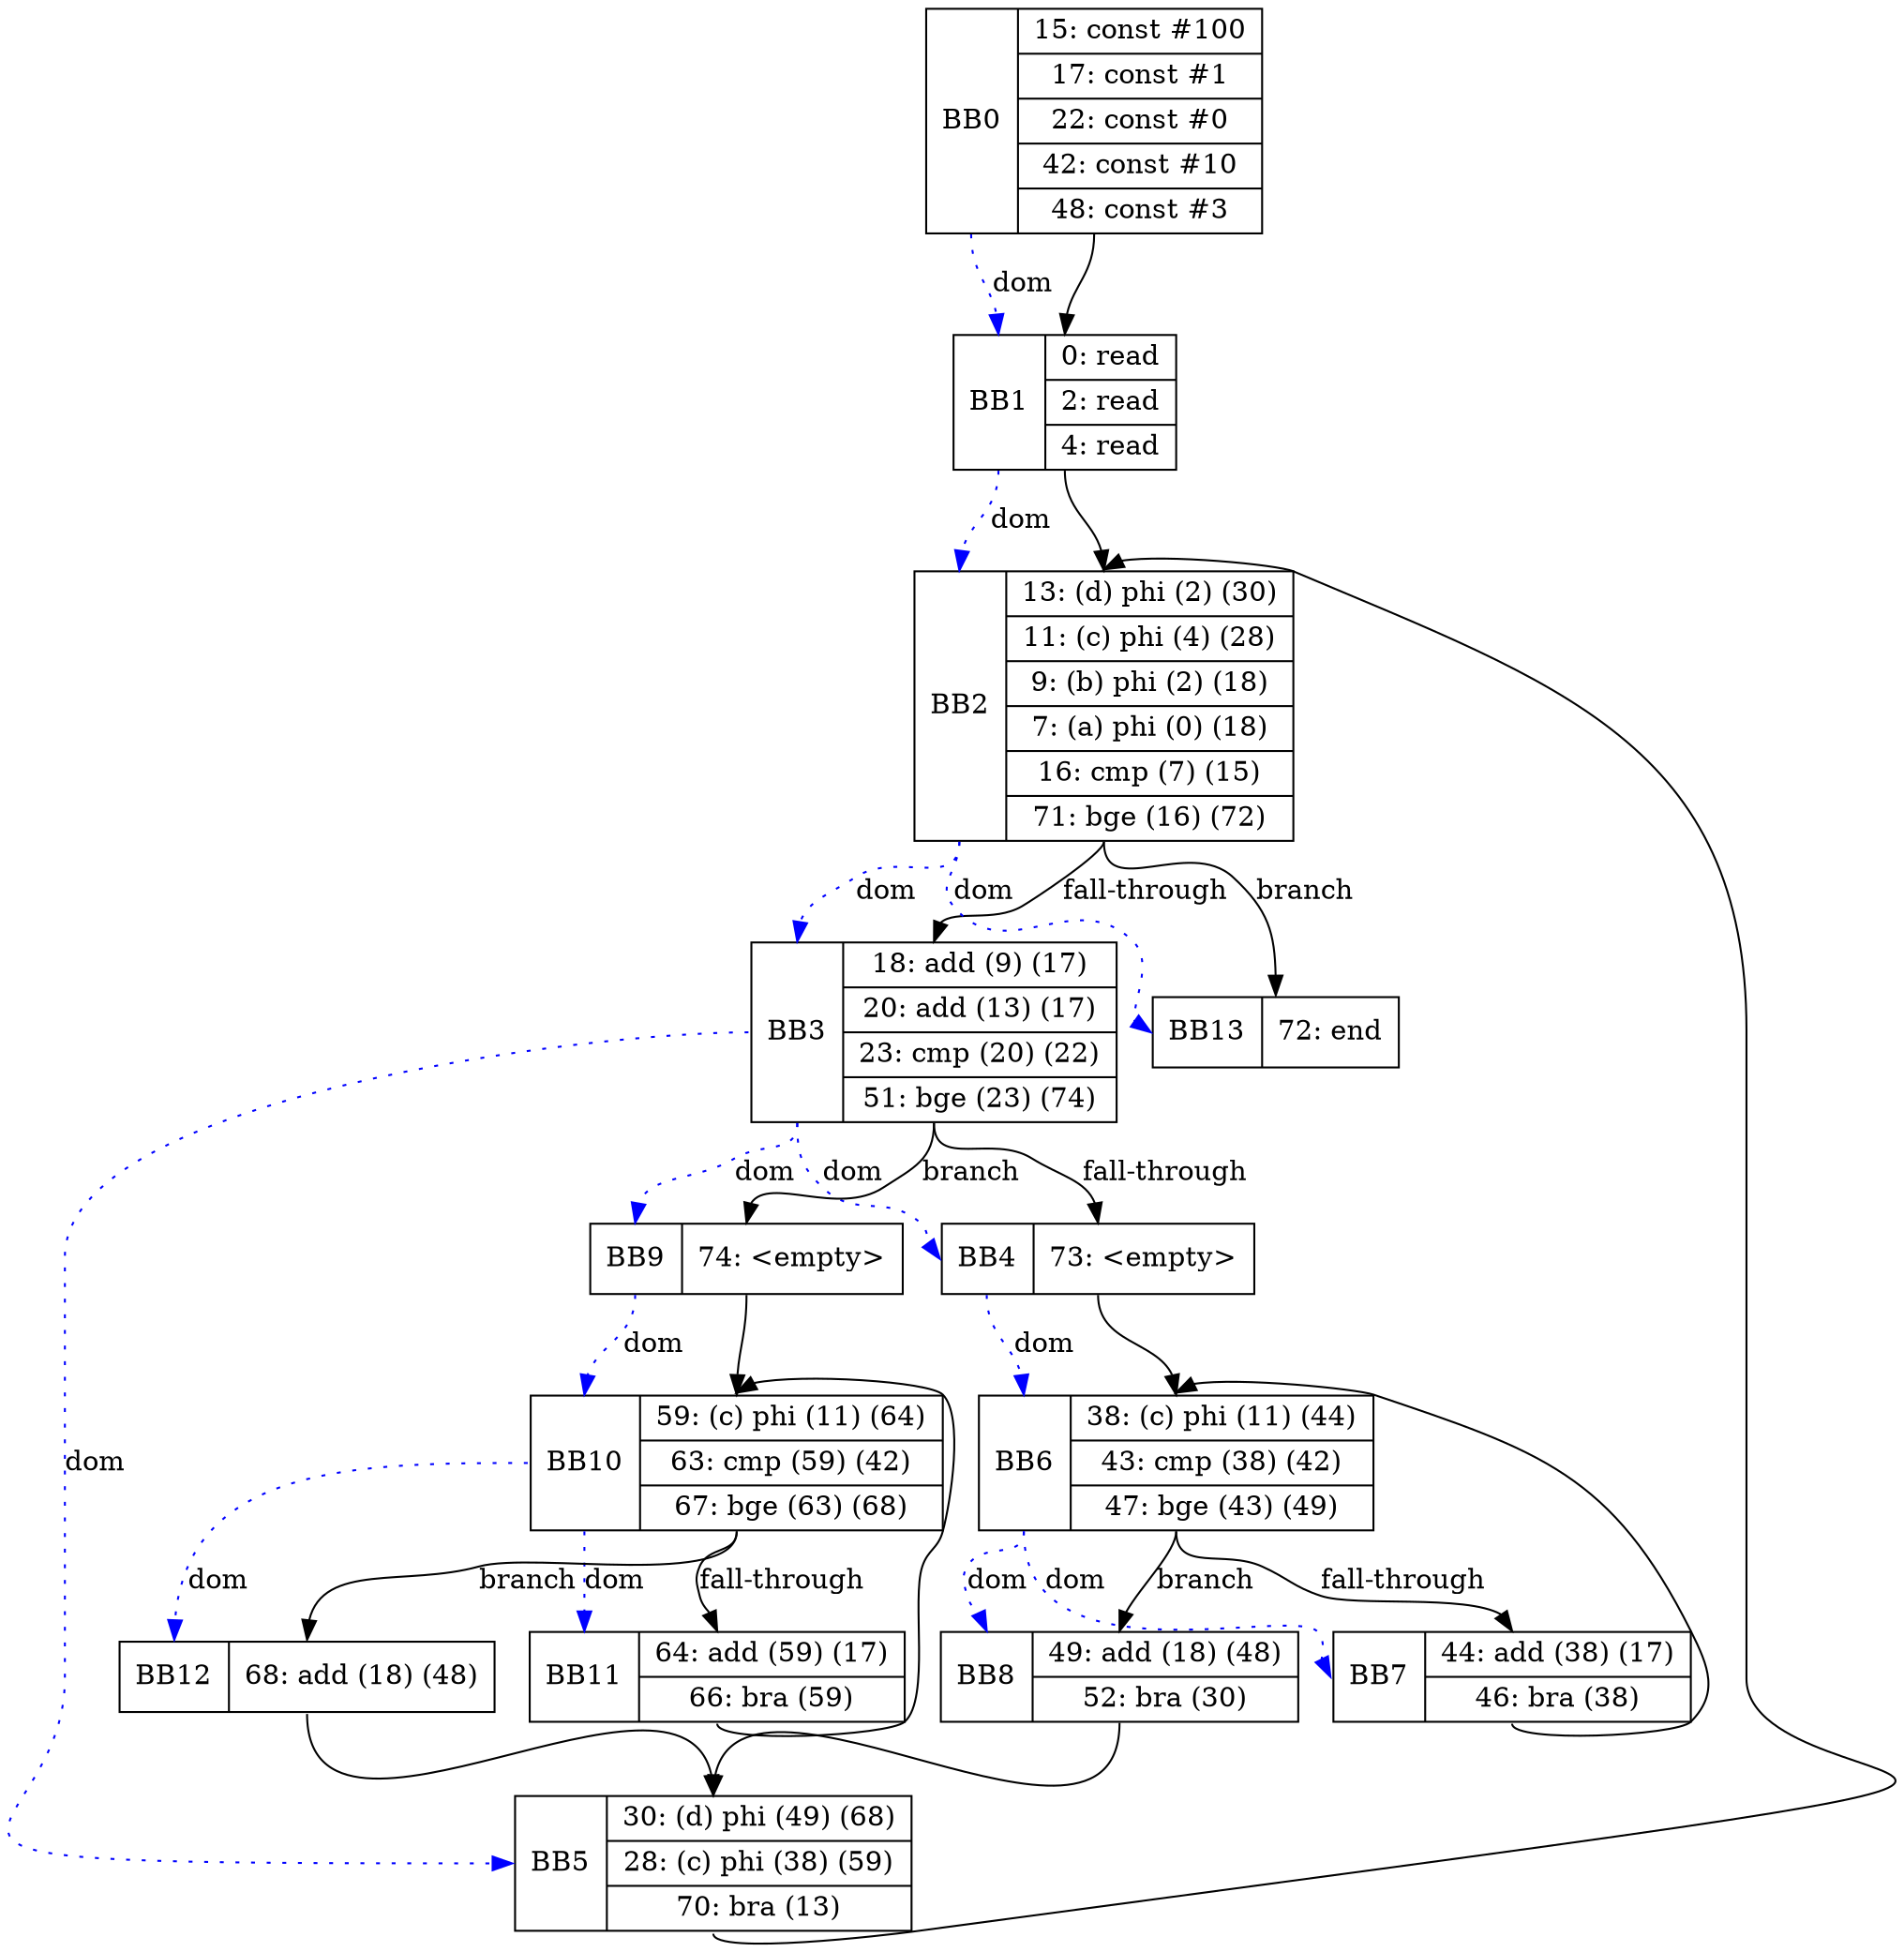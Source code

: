 digraph G {
	bb0 [shape=record, label="<b>BB0 | { 15: const #100 | 17: const #1 | 22: const #0 | 42: const #10 | 48: const #3 }"];


	bb1 [shape=record, label="<b>BB1 | { 0: read | 2: read | 4: read }"];
	bb1:s -> bb2:n ;
	bb0:b -> bb1:b [color=blue, style=dotted, label="dom"];


	bb2 [shape=record, label="<b>BB2 | { 13: (d) phi (2) (30) | 11: (c) phi (4) (28) | 9: (b) phi (2) (18) | 7: (a) phi (0) (18) | 16: cmp (7) (15) | 71: bge (16) (72) }"];
	bb2:s -> bb3:n [label="fall-through"];
	bb2:s -> bb13:n [label="branch"];
	bb1:b -> bb2:b [color=blue, style=dotted, label="dom"];


	bb3 [shape=record, label="<b>BB3 | { 18: add (9) (17) | 20: add (13) (17) | 23: cmp (20) (22) | 51: bge (23) (74) }"];
	bb3:s -> bb4:n [label="fall-through"];
	bb3:s -> bb9:n [label="branch"];
	bb2:b -> bb3:b [color=blue, style=dotted, label="dom"];


	bb4 [shape=record, label="<b>BB4 | { 73: \<empty\> }"];
	bb4:s -> bb6:n ;
	bb3:b -> bb4:b [color=blue, style=dotted, label="dom"];


	bb5 [shape=record, label="<b>BB5 | { 30: (d) phi (49) (68) | 28: (c) phi (38) (59) | 70: bra (13) }"];
	bb5:s -> bb2:n ;
	bb3:b -> bb5:b [color=blue, style=dotted, label="dom"];


	bb6 [shape=record, label="<b>BB6 | { 38: (c) phi (11) (44) | 43: cmp (38) (42) | 47: bge (43) (49) }"];
	bb6:s -> bb7:n [label="fall-through"];
	bb6:s -> bb8:n [label="branch"];
	bb4:b -> bb6:b [color=blue, style=dotted, label="dom"];


	bb7 [shape=record, label="<b>BB7 | { 44: add (38) (17) | 46: bra (38) }"];
	bb7:s -> bb6:n ;
	bb6:b -> bb7:b [color=blue, style=dotted, label="dom"];


	bb8 [shape=record, label="<b>BB8 | { 49: add (18) (48) | 52: bra (30) }"];
	bb8:s -> bb5:n ;
	bb6:b -> bb8:b [color=blue, style=dotted, label="dom"];


	bb9 [shape=record, label="<b>BB9 | { 74: \<empty\> }"];
	bb9:s -> bb10:n ;
	bb3:b -> bb9:b [color=blue, style=dotted, label="dom"];


	bb10 [shape=record, label="<b>BB10 | { 59: (c) phi (11) (64) | 63: cmp (59) (42) | 67: bge (63) (68) }"];
	bb10:s -> bb11:n [label="fall-through"];
	bb10:s -> bb12:n [label="branch"];
	bb9:b -> bb10:b [color=blue, style=dotted, label="dom"];


	bb11 [shape=record, label="<b>BB11 | { 64: add (59) (17) | 66: bra (59) }"];
	bb11:s -> bb10:n ;
	bb10:b -> bb11:b [color=blue, style=dotted, label="dom"];


	bb12 [shape=record, label="<b>BB12 | { 68: add (18) (48) }"];
	bb12:s -> bb5:n ;
	bb10:b -> bb12:b [color=blue, style=dotted, label="dom"];


	bb13 [shape=record, label="<b>BB13 | { 72: end }"];
	bb2:b -> bb13:b [color=blue, style=dotted, label="dom"];


	bb0:s -> bb1:n
}